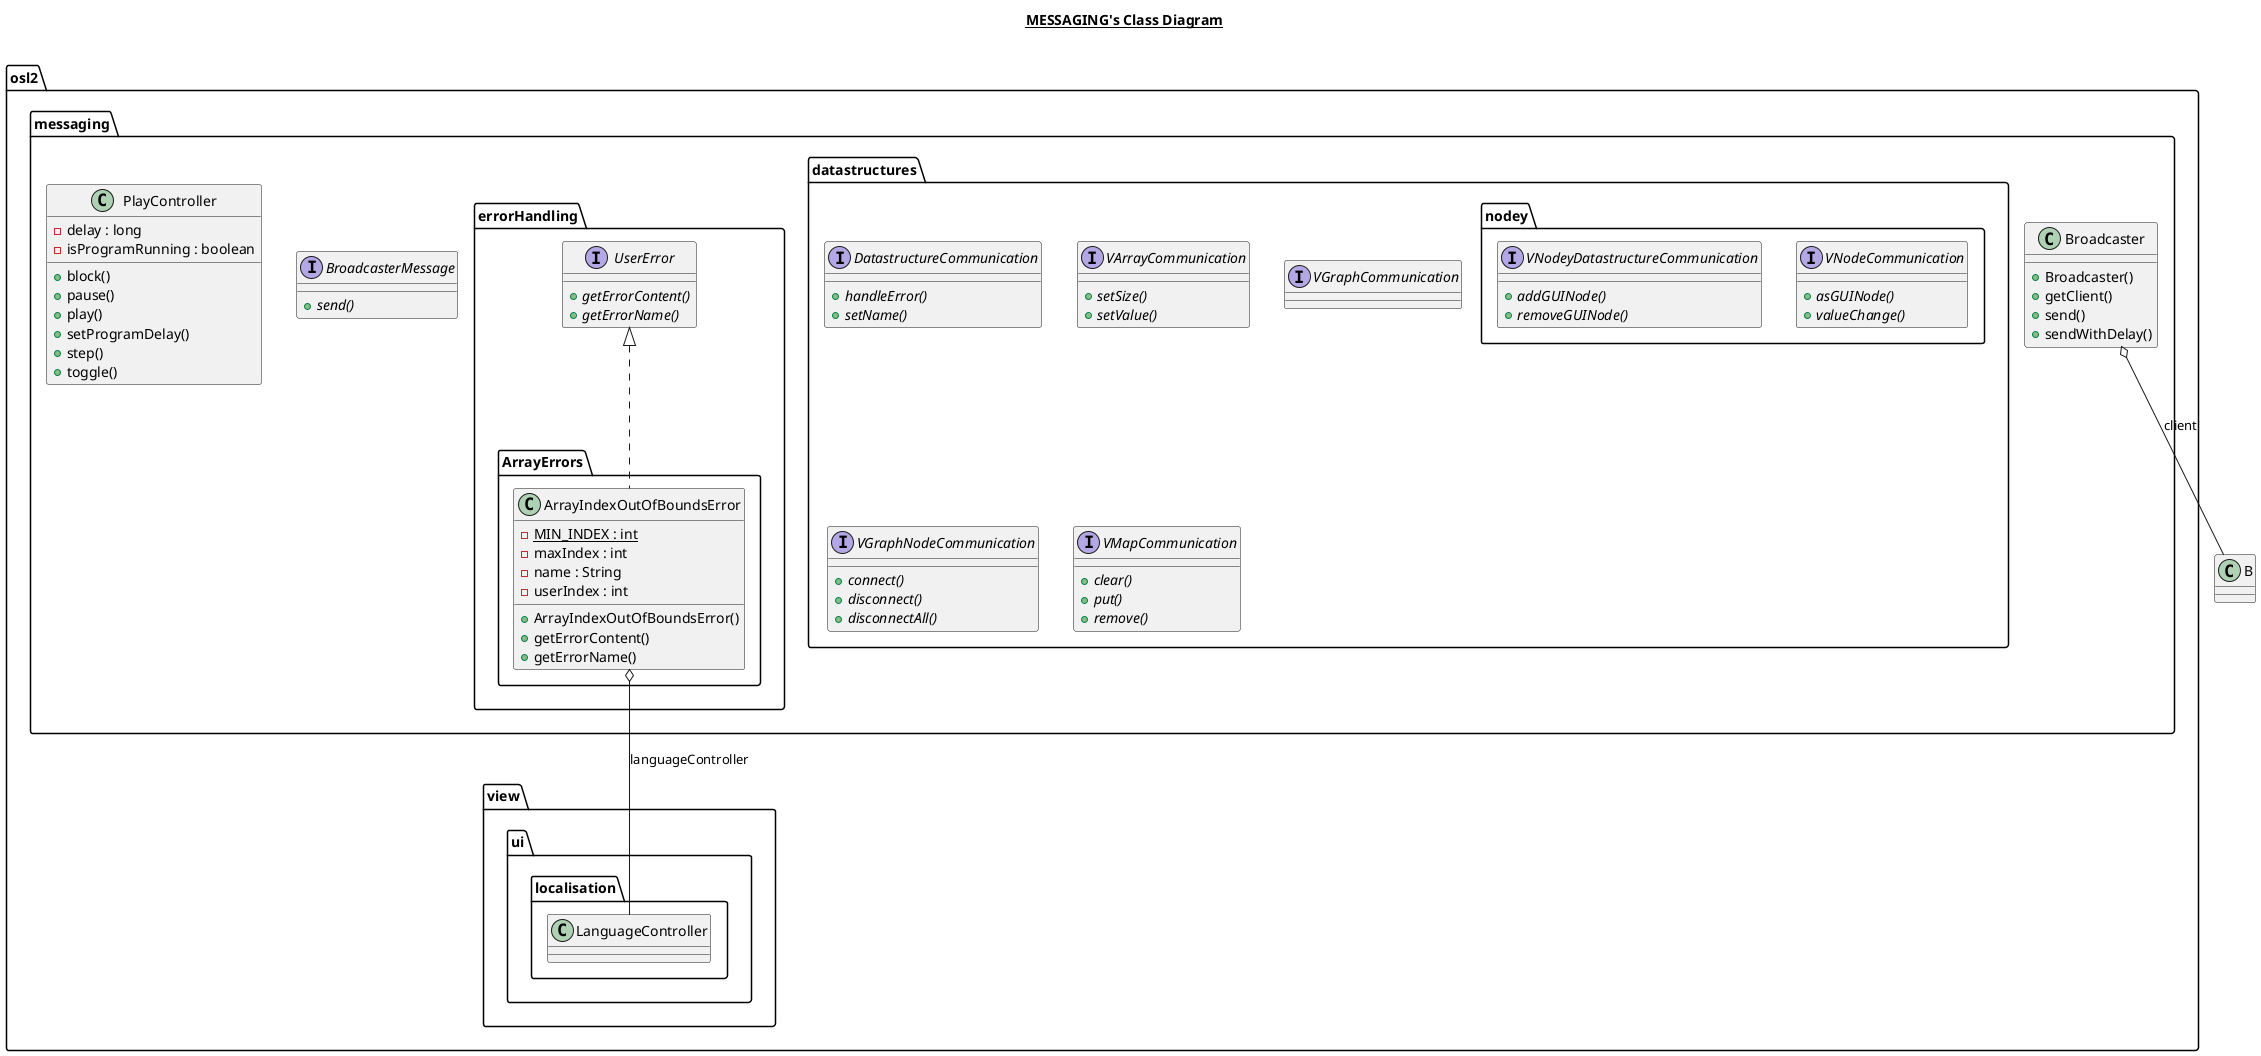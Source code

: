 @startuml

title __MESSAGING's Class Diagram__\n

namespace osl2 {
  namespace messaging {
    namespace datastructures {
          namespace nodey {
            interface osl2.messaging.datastructures.nodey.VNodeCommunication {
                {abstract} + asGUINode()
                {abstract} + valueChange()
            }
            interface osl2.messaging.datastructures.nodey.VNodeyDatastructureCommunication {
                {abstract} + addGUINode()
                {abstract} + removeGUINode()
            }
          }
      interface osl2.messaging.datastructures.DatastructureCommunication {
          {abstract} + handleError()
          {abstract} + setName()
      }
      interface osl2.messaging.datastructures.VArrayCommunication {
          {abstract} + setSize()
          {abstract} + setValue()
      }
      interface osl2.messaging.datastructures.VGraphCommunication {
      }
      interface osl2.messaging.datastructures.VGraphNodeCommunication {
          {abstract} + connect()
          {abstract} + disconnect()
          {abstract} + disconnectAll()
      }
      interface osl2.messaging.datastructures.VMapCommunication {
          {abstract} + clear()
          {abstract} + put()
          {abstract} + remove()
      }
    }
    namespace errorHandling {
        class osl2.messaging.errorHandling.ArrayErrors.ArrayIndexOutOfBoundsError {
            {static} - MIN_INDEX : int
            - maxIndex : int
            - name : String
            - userIndex : int
            + ArrayIndexOutOfBoundsError()
            + getErrorContent()
            + getErrorName()
        }
        interface osl2.messaging.errorHandling.UserError {
            {abstract} + getErrorContent()
            {abstract} + getErrorName()
        }
    }
    class osl2.messaging.Broadcaster {
        + Broadcaster()
        + getClient()
        + send()
        + sendWithDelay()
    }
    interface osl2.messaging.BroadcasterMessage {
        {abstract} + send()
    }
    class osl2.messaging.PlayController {
        - delay : long
        - isProgramRunning : boolean
        + block()
        + pause()
        + play()
        + setProgramDelay()
        + step()
        + toggle()
    }
  }
}

osl2.messaging.Broadcaster o-- B : client

osl2.messaging.errorHandling.ArrayErrors.ArrayIndexOutOfBoundsError .up.|> osl2.messaging.errorHandling.UserError
osl2.messaging.errorHandling.ArrayErrors.ArrayIndexOutOfBoundsError o-- osl2.view.ui.localisation.LanguageController : languageController


@enduml
